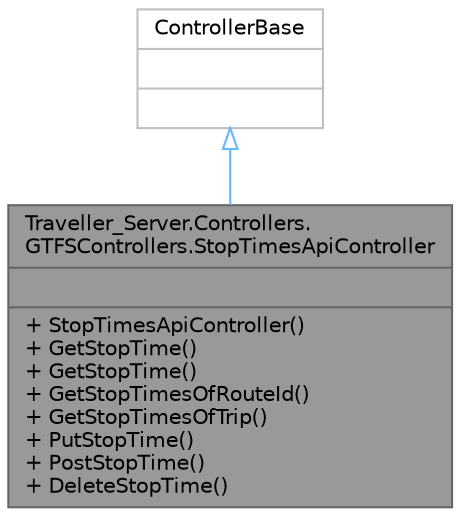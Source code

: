 digraph "Traveller_Server.Controllers.GTFSControllers.StopTimesApiController"
{
 // LATEX_PDF_SIZE
  bgcolor="transparent";
  edge [fontname=Helvetica,fontsize=10,labelfontname=Helvetica,labelfontsize=10];
  node [fontname=Helvetica,fontsize=10,shape=box,height=0.2,width=0.4];
  Node1 [shape=record,label="{Traveller_Server.Controllers.\lGTFSControllers.StopTimesApiController\n||+ StopTimesApiController()\l+ GetStopTime()\l+ GetStopTime()\l+ GetStopTimesOfRouteId()\l+ GetStopTimesOfTrip()\l+ PutStopTime()\l+ PostStopTime()\l+ DeleteStopTime()\l}",height=0.2,width=0.4,color="gray40", fillcolor="grey60", style="filled", fontcolor="black",tooltip="API Controller for CRUD actions for StopTimes."];
  Node2 -> Node1 [dir="back",color="steelblue1",style="solid",arrowtail="onormal"];
  Node2 [shape=record,label="{ControllerBase\n||}",height=0.2,width=0.4,color="grey75", fillcolor="white", style="filled",tooltip=" "];
}
